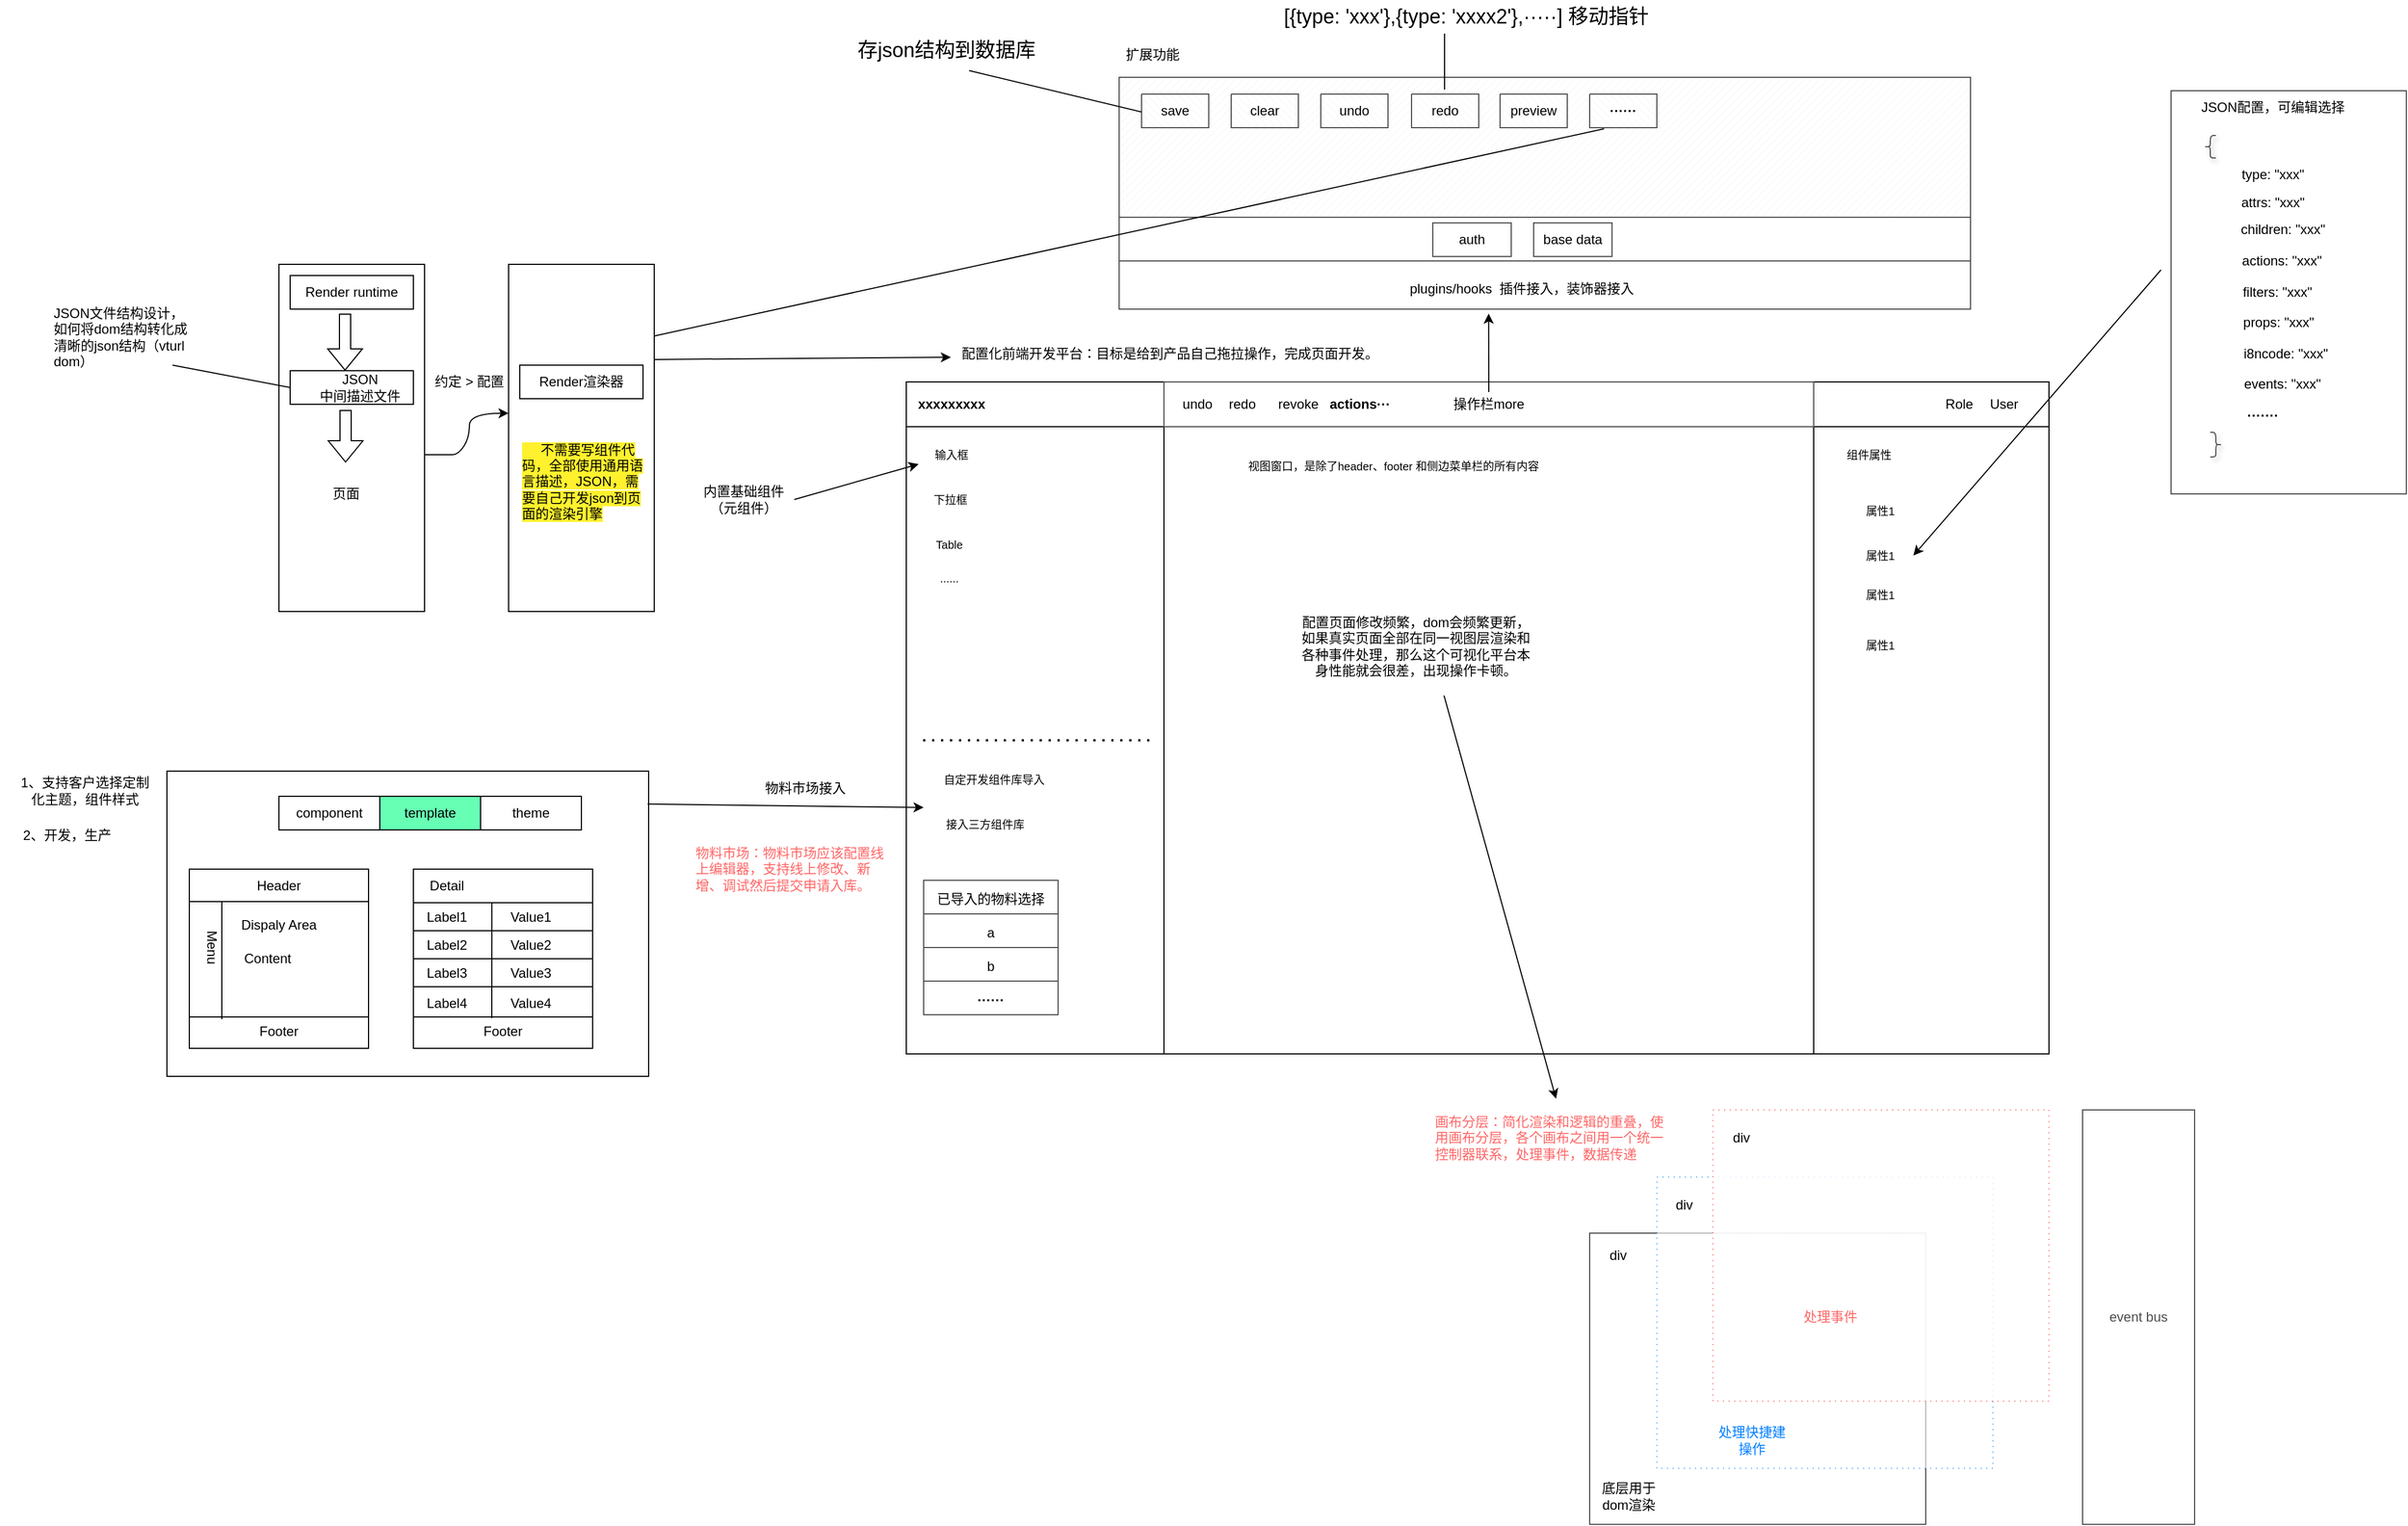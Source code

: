 <mxfile version="18.0.1" type="github">
  <diagram id="rx1oDeuhlW_kaDRLecYM" name="Page-1">
    <mxGraphModel dx="3032" dy="974" grid="1" gridSize="10" guides="1" tooltips="1" connect="1" arrows="1" fold="1" page="1" pageScale="1" pageWidth="827" pageHeight="1169" math="0" shadow="0">
      <root>
        <mxCell id="0" />
        <mxCell id="1" parent="0" />
        <mxCell id="uHuRW-FFPJboJH1VIYBR-19" value="" style="rounded=0;whiteSpace=wrap;html=1;fillColor=#FFFFFF;" parent="1" vertex="1">
          <mxGeometry x="-10" y="727.5" width="430" height="272.5" as="geometry" />
        </mxCell>
        <mxCell id="u4IvgcetQXjWhXc85SeZ-1" value="配置化前端开发平台：目标是给到产品自己拖拉操作，完成页面开发。" style="text;html=1;resizable=0;autosize=1;align=center;verticalAlign=middle;points=[];fillColor=none;strokeColor=none;rounded=0;" parent="1" vertex="1">
          <mxGeometry x="690" y="345" width="390" height="20" as="geometry" />
        </mxCell>
        <mxCell id="u4IvgcetQXjWhXc85SeZ-4" value="" style="rounded=0;whiteSpace=wrap;html=1;" parent="1" vertex="1">
          <mxGeometry x="650" y="380" width="1020" height="600" as="geometry" />
        </mxCell>
        <mxCell id="u4IvgcetQXjWhXc85SeZ-5" value="" style="rounded=0;whiteSpace=wrap;html=1;" parent="1" vertex="1">
          <mxGeometry x="650" y="420" width="230" height="560" as="geometry" />
        </mxCell>
        <mxCell id="u4IvgcetQXjWhXc85SeZ-6" value="" style="rounded=0;whiteSpace=wrap;html=1;" parent="1" vertex="1">
          <mxGeometry x="1460" y="420" width="210" height="560" as="geometry" />
        </mxCell>
        <mxCell id="u4IvgcetQXjWhXc85SeZ-8" value="&lt;b&gt;xxxxxxxxx&lt;/b&gt;" style="text;html=1;strokeColor=none;fillColor=none;align=center;verticalAlign=middle;whiteSpace=wrap;rounded=0;" parent="1" vertex="1">
          <mxGeometry x="652.25" y="390" width="76.5" height="20" as="geometry" />
        </mxCell>
        <mxCell id="u4IvgcetQXjWhXc85SeZ-9" value="&lt;font style=&quot;font-size: 10px&quot;&gt;输入框&lt;/font&gt;" style="text;html=1;strokeColor=none;fillColor=none;align=center;verticalAlign=middle;whiteSpace=wrap;rounded=0;" parent="1" vertex="1">
          <mxGeometry x="661" y="430" width="59" height="30" as="geometry" />
        </mxCell>
        <mxCell id="u4IvgcetQXjWhXc85SeZ-11" value="&lt;font style=&quot;font-size: 10px&quot;&gt;下拉框&lt;/font&gt;" style="text;html=1;strokeColor=none;fillColor=none;align=center;verticalAlign=middle;whiteSpace=wrap;rounded=0;" parent="1" vertex="1">
          <mxGeometry x="660" y="470" width="59" height="30" as="geometry" />
        </mxCell>
        <mxCell id="u4IvgcetQXjWhXc85SeZ-13" value="&lt;font style=&quot;font-size: 10px&quot;&gt;Table&lt;/font&gt;" style="text;html=1;strokeColor=none;fillColor=none;align=center;verticalAlign=middle;whiteSpace=wrap;rounded=0;" parent="1" vertex="1">
          <mxGeometry x="659" y="510" width="59" height="30" as="geometry" />
        </mxCell>
        <mxCell id="u4IvgcetQXjWhXc85SeZ-14" value="&lt;font style=&quot;font-size: 10px&quot;&gt;......&lt;/font&gt;" style="text;html=1;strokeColor=none;fillColor=none;align=center;verticalAlign=middle;whiteSpace=wrap;rounded=0;" parent="1" vertex="1">
          <mxGeometry x="659" y="540" width="59" height="30" as="geometry" />
        </mxCell>
        <mxCell id="u4IvgcetQXjWhXc85SeZ-15" value="&lt;span style=&quot;font-size: 10px&quot;&gt;组件属性&lt;/span&gt;" style="text;html=1;strokeColor=none;fillColor=none;align=center;verticalAlign=middle;whiteSpace=wrap;rounded=0;" parent="1" vertex="1">
          <mxGeometry x="1480" y="430" width="59" height="30" as="geometry" />
        </mxCell>
        <mxCell id="u4IvgcetQXjWhXc85SeZ-16" value="&lt;span style=&quot;font-size: 10px&quot;&gt;属性1&lt;/span&gt;" style="text;html=1;strokeColor=none;fillColor=none;align=center;verticalAlign=middle;whiteSpace=wrap;rounded=0;" parent="1" vertex="1">
          <mxGeometry x="1490" y="480" width="59" height="30" as="geometry" />
        </mxCell>
        <mxCell id="u4IvgcetQXjWhXc85SeZ-17" value="&lt;span style=&quot;font-size: 10px&quot;&gt;属性1&lt;/span&gt;" style="text;html=1;strokeColor=none;fillColor=none;align=center;verticalAlign=middle;whiteSpace=wrap;rounded=0;" parent="1" vertex="1">
          <mxGeometry x="1490" y="520" width="59" height="30" as="geometry" />
        </mxCell>
        <mxCell id="u4IvgcetQXjWhXc85SeZ-18" value="&lt;span style=&quot;font-size: 10px&quot;&gt;属性1&lt;/span&gt;" style="text;html=1;strokeColor=none;fillColor=none;align=center;verticalAlign=middle;whiteSpace=wrap;rounded=0;" parent="1" vertex="1">
          <mxGeometry x="1490" y="555" width="59" height="30" as="geometry" />
        </mxCell>
        <mxCell id="u4IvgcetQXjWhXc85SeZ-19" value="&lt;span style=&quot;font-size: 10px&quot;&gt;属性1&lt;/span&gt;" style="text;html=1;strokeColor=none;fillColor=none;align=center;verticalAlign=middle;whiteSpace=wrap;rounded=0;" parent="1" vertex="1">
          <mxGeometry x="1490" y="600" width="59" height="30" as="geometry" />
        </mxCell>
        <mxCell id="u4IvgcetQXjWhXc85SeZ-20" value="&lt;span style=&quot;font-size: 10px&quot;&gt;视图窗口，是除了header、footer 和侧边菜单栏的所有内容&lt;br&gt;&lt;/span&gt;" style="text;html=1;strokeColor=none;fillColor=none;align=center;verticalAlign=middle;whiteSpace=wrap;rounded=0;" parent="1" vertex="1">
          <mxGeometry x="920" y="440" width="330" height="30" as="geometry" />
        </mxCell>
        <mxCell id="uHuRW-FFPJboJH1VIYBR-1" value="内置基础组件（元组件）" style="text;html=1;strokeColor=none;fillColor=none;align=center;verticalAlign=middle;whiteSpace=wrap;rounded=0;" parent="1" vertex="1">
          <mxGeometry x="460" y="470" width="90" height="30" as="geometry" />
        </mxCell>
        <mxCell id="uHuRW-FFPJboJH1VIYBR-3" value="" style="endArrow=classic;html=1;rounded=0;exitX=1;exitY=0.5;exitDx=0;exitDy=0;" parent="1" source="uHuRW-FFPJboJH1VIYBR-1" target="u4IvgcetQXjWhXc85SeZ-9" edge="1">
          <mxGeometry width="50" height="50" relative="1" as="geometry">
            <mxPoint x="560" y="400" as="sourcePoint" />
            <mxPoint x="670" y="470" as="targetPoint" />
          </mxGeometry>
        </mxCell>
        <mxCell id="uHuRW-FFPJboJH1VIYBR-6" value="" style="endArrow=classic;html=1;rounded=0;entryX=0;entryY=0;entryDx=0;entryDy=0;exitX=0.998;exitY=0.108;exitDx=0;exitDy=0;exitPerimeter=0;" parent="1" source="uHuRW-FFPJboJH1VIYBR-19" target="uHuRW-FFPJboJH1VIYBR-10" edge="1">
          <mxGeometry width="50" height="50" relative="1" as="geometry">
            <mxPoint x="470" y="760" as="sourcePoint" />
            <mxPoint x="580" y="790" as="targetPoint" />
          </mxGeometry>
        </mxCell>
        <mxCell id="uHuRW-FFPJboJH1VIYBR-7" value="&lt;span style=&quot;font-size: 10px&quot;&gt;自定开发组件库导入&lt;/span&gt;" style="text;html=1;strokeColor=none;fillColor=none;align=center;verticalAlign=middle;whiteSpace=wrap;rounded=0;" parent="1" vertex="1">
          <mxGeometry x="665.5" y="720" width="124.5" height="30" as="geometry" />
        </mxCell>
        <mxCell id="uHuRW-FFPJboJH1VIYBR-8" value="" style="endArrow=none;dashed=1;html=1;dashPattern=1 3;strokeWidth=2;rounded=0;" parent="1" edge="1">
          <mxGeometry width="50" height="50" relative="1" as="geometry">
            <mxPoint x="665" y="700" as="sourcePoint" />
            <mxPoint x="870" y="700" as="targetPoint" />
          </mxGeometry>
        </mxCell>
        <mxCell id="uHuRW-FFPJboJH1VIYBR-10" value="&lt;span style=&quot;font-size: 10px&quot;&gt;接入三方组件库&lt;/span&gt;" style="text;html=1;strokeColor=none;fillColor=none;align=center;verticalAlign=middle;whiteSpace=wrap;rounded=0;" parent="1" vertex="1">
          <mxGeometry x="665.5" y="760" width="109" height="30" as="geometry" />
        </mxCell>
        <mxCell id="uHuRW-FFPJboJH1VIYBR-11" value="物料市场接入" style="text;html=1;strokeColor=none;fillColor=none;align=center;verticalAlign=middle;whiteSpace=wrap;rounded=0;rotation=0;" parent="1" vertex="1">
          <mxGeometry x="520" y="727.5" width="80" height="30" as="geometry" />
        </mxCell>
        <mxCell id="uHuRW-FFPJboJH1VIYBR-14" value="1、支持客户选择定制化主题，组件样式" style="text;html=1;strokeColor=none;fillColor=none;align=center;verticalAlign=middle;whiteSpace=wrap;rounded=0;" parent="1" vertex="1">
          <mxGeometry x="-143" y="730" width="120" height="30" as="geometry" />
        </mxCell>
        <mxCell id="uHuRW-FFPJboJH1VIYBR-15" value="component" style="rounded=0;whiteSpace=wrap;html=1;" parent="1" vertex="1">
          <mxGeometry x="90" y="750" width="90" height="30" as="geometry" />
        </mxCell>
        <mxCell id="uHuRW-FFPJboJH1VIYBR-16" value="template" style="rounded=0;whiteSpace=wrap;html=1;fillColor=#66FFB3;" parent="1" vertex="1">
          <mxGeometry x="180" y="750" width="90" height="30" as="geometry" />
        </mxCell>
        <mxCell id="uHuRW-FFPJboJH1VIYBR-17" value="theme" style="rounded=0;whiteSpace=wrap;html=1;" parent="1" vertex="1">
          <mxGeometry x="270" y="750" width="90" height="30" as="geometry" />
        </mxCell>
        <mxCell id="uHuRW-FFPJboJH1VIYBR-18" value="" style="whiteSpace=wrap;html=1;aspect=fixed;fillColor=#FFFFFF;" parent="1" vertex="1">
          <mxGeometry x="10" y="815" width="160" height="160" as="geometry" />
        </mxCell>
        <mxCell id="uHuRW-FFPJboJH1VIYBR-20" value="Header" style="text;html=1;strokeColor=none;fillColor=none;align=center;verticalAlign=middle;whiteSpace=wrap;rounded=0;" parent="1" vertex="1">
          <mxGeometry x="60" y="815" width="60" height="30" as="geometry" />
        </mxCell>
        <mxCell id="uHuRW-FFPJboJH1VIYBR-21" value="Footer" style="text;html=1;strokeColor=none;fillColor=none;align=center;verticalAlign=middle;whiteSpace=wrap;rounded=0;" parent="1" vertex="1">
          <mxGeometry x="60" y="945" width="60" height="30" as="geometry" />
        </mxCell>
        <mxCell id="uHuRW-FFPJboJH1VIYBR-23" value="" style="endArrow=none;html=1;rounded=0;" parent="1" edge="1">
          <mxGeometry width="50" height="50" relative="1" as="geometry">
            <mxPoint x="10" y="844" as="sourcePoint" />
            <mxPoint x="170" y="844" as="targetPoint" />
            <Array as="points">
              <mxPoint x="170" y="844" />
            </Array>
          </mxGeometry>
        </mxCell>
        <mxCell id="uHuRW-FFPJboJH1VIYBR-24" value="" style="endArrow=none;html=1;rounded=0;" parent="1" edge="1">
          <mxGeometry width="50" height="50" relative="1" as="geometry">
            <mxPoint x="10" y="947" as="sourcePoint" />
            <mxPoint x="170" y="947" as="targetPoint" />
            <Array as="points">
              <mxPoint x="170" y="947" />
            </Array>
          </mxGeometry>
        </mxCell>
        <mxCell id="uHuRW-FFPJboJH1VIYBR-26" value="" style="endArrow=none;html=1;rounded=0;" parent="1" edge="1">
          <mxGeometry width="50" height="50" relative="1" as="geometry">
            <mxPoint x="39" y="949" as="sourcePoint" />
            <mxPoint x="39" y="949" as="targetPoint" />
            <Array as="points">
              <mxPoint x="39" y="844" />
            </Array>
          </mxGeometry>
        </mxCell>
        <mxCell id="uHuRW-FFPJboJH1VIYBR-27" value="Menu" style="text;html=1;strokeColor=none;fillColor=none;align=center;verticalAlign=middle;whiteSpace=wrap;rounded=0;rotation=90;" parent="1" vertex="1">
          <mxGeometry y="870" width="60" height="30" as="geometry" />
        </mxCell>
        <mxCell id="uHuRW-FFPJboJH1VIYBR-28" value="Dispaly Area" style="text;html=1;strokeColor=none;fillColor=none;align=center;verticalAlign=middle;whiteSpace=wrap;rounded=0;" parent="1" vertex="1">
          <mxGeometry x="50" y="850" width="80" height="30" as="geometry" />
        </mxCell>
        <mxCell id="uHuRW-FFPJboJH1VIYBR-29" value="Content&lt;br&gt;" style="text;html=1;strokeColor=none;fillColor=none;align=center;verticalAlign=middle;whiteSpace=wrap;rounded=0;" parent="1" vertex="1">
          <mxGeometry x="50" y="880" width="60" height="30" as="geometry" />
        </mxCell>
        <mxCell id="uHuRW-FFPJboJH1VIYBR-39" value="" style="whiteSpace=wrap;html=1;aspect=fixed;fillColor=#FFFFFF;" parent="1" vertex="1">
          <mxGeometry x="210" y="815" width="160" height="160" as="geometry" />
        </mxCell>
        <mxCell id="uHuRW-FFPJboJH1VIYBR-40" value="Detail" style="text;html=1;strokeColor=none;fillColor=none;align=center;verticalAlign=middle;whiteSpace=wrap;rounded=0;" parent="1" vertex="1">
          <mxGeometry x="210" y="815" width="60" height="30" as="geometry" />
        </mxCell>
        <mxCell id="uHuRW-FFPJboJH1VIYBR-41" value="Footer" style="text;html=1;strokeColor=none;fillColor=none;align=center;verticalAlign=middle;whiteSpace=wrap;rounded=0;" parent="1" vertex="1">
          <mxGeometry x="260" y="945" width="60" height="30" as="geometry" />
        </mxCell>
        <mxCell id="uHuRW-FFPJboJH1VIYBR-43" value="" style="endArrow=none;html=1;rounded=0;" parent="1" edge="1">
          <mxGeometry width="50" height="50" relative="1" as="geometry">
            <mxPoint x="210" y="947" as="sourcePoint" />
            <mxPoint x="370" y="947" as="targetPoint" />
            <Array as="points">
              <mxPoint x="370" y="947" />
            </Array>
          </mxGeometry>
        </mxCell>
        <mxCell id="uHuRW-FFPJboJH1VIYBR-48" value="" style="rounded=0;whiteSpace=wrap;html=1;fillColor=#FFFFFF;" parent="1" vertex="1">
          <mxGeometry x="210" y="845" width="160" height="25" as="geometry" />
        </mxCell>
        <mxCell id="uHuRW-FFPJboJH1VIYBR-49" value="" style="rounded=0;whiteSpace=wrap;html=1;fillColor=#FFFFFF;" parent="1" vertex="1">
          <mxGeometry x="210" y="870" width="160" height="25" as="geometry" />
        </mxCell>
        <mxCell id="uHuRW-FFPJboJH1VIYBR-50" value="" style="rounded=0;whiteSpace=wrap;html=1;fillColor=#FFFFFF;" parent="1" vertex="1">
          <mxGeometry x="210" y="895" width="160" height="25" as="geometry" />
        </mxCell>
        <mxCell id="uHuRW-FFPJboJH1VIYBR-51" value="" style="endArrow=none;html=1;rounded=0;entryX=0.438;entryY=0.08;entryDx=0;entryDy=0;entryPerimeter=0;" parent="1" edge="1">
          <mxGeometry width="50" height="50" relative="1" as="geometry">
            <mxPoint x="280" y="948" as="sourcePoint" />
            <mxPoint x="280.08" y="845" as="targetPoint" />
          </mxGeometry>
        </mxCell>
        <mxCell id="uHuRW-FFPJboJH1VIYBR-52" value="Label1" style="text;html=1;strokeColor=none;fillColor=none;align=center;verticalAlign=middle;whiteSpace=wrap;rounded=0;" parent="1" vertex="1">
          <mxGeometry x="210" y="842.5" width="60" height="30" as="geometry" />
        </mxCell>
        <mxCell id="uHuRW-FFPJboJH1VIYBR-54" value="Label3" style="text;html=1;strokeColor=none;fillColor=none;align=center;verticalAlign=middle;whiteSpace=wrap;rounded=0;" parent="1" vertex="1">
          <mxGeometry x="210" y="892.5" width="60" height="30" as="geometry" />
        </mxCell>
        <mxCell id="uHuRW-FFPJboJH1VIYBR-55" value="Label4" style="text;html=1;strokeColor=none;fillColor=none;align=center;verticalAlign=middle;whiteSpace=wrap;rounded=0;" parent="1" vertex="1">
          <mxGeometry x="210" y="920" width="60" height="30" as="geometry" />
        </mxCell>
        <mxCell id="uHuRW-FFPJboJH1VIYBR-56" value="Label2" style="text;html=1;strokeColor=none;fillColor=none;align=center;verticalAlign=middle;whiteSpace=wrap;rounded=0;" parent="1" vertex="1">
          <mxGeometry x="210" y="867.5" width="60" height="30" as="geometry" />
        </mxCell>
        <mxCell id="uHuRW-FFPJboJH1VIYBR-57" value="Value1" style="text;html=1;strokeColor=none;fillColor=none;align=center;verticalAlign=middle;whiteSpace=wrap;rounded=0;" parent="1" vertex="1">
          <mxGeometry x="285" y="842.5" width="60" height="30" as="geometry" />
        </mxCell>
        <mxCell id="uHuRW-FFPJboJH1VIYBR-58" value="Value3" style="text;html=1;strokeColor=none;fillColor=none;align=center;verticalAlign=middle;whiteSpace=wrap;rounded=0;" parent="1" vertex="1">
          <mxGeometry x="285" y="892.5" width="60" height="30" as="geometry" />
        </mxCell>
        <mxCell id="uHuRW-FFPJboJH1VIYBR-59" value="Value4" style="text;html=1;strokeColor=none;fillColor=none;align=center;verticalAlign=middle;whiteSpace=wrap;rounded=0;" parent="1" vertex="1">
          <mxGeometry x="285" y="920" width="60" height="30" as="geometry" />
        </mxCell>
        <mxCell id="uHuRW-FFPJboJH1VIYBR-62" value="Value2" style="text;html=1;strokeColor=none;fillColor=none;align=center;verticalAlign=middle;whiteSpace=wrap;rounded=0;" parent="1" vertex="1">
          <mxGeometry x="285" y="867.5" width="60" height="30" as="geometry" />
        </mxCell>
        <mxCell id="uHuRW-FFPJboJH1VIYBR-63" value="2、开发，生产" style="text;html=1;strokeColor=none;fillColor=none;align=center;verticalAlign=middle;whiteSpace=wrap;rounded=0;" parent="1" vertex="1">
          <mxGeometry x="-159" y="770" width="120" height="30" as="geometry" />
        </mxCell>
        <mxCell id="uHuRW-FFPJboJH1VIYBR-64" value="" style="rounded=0;whiteSpace=wrap;html=1;fillColor=#FFFFFF;" parent="1" vertex="1">
          <mxGeometry x="90" y="275" width="130" height="310" as="geometry" />
        </mxCell>
        <mxCell id="uHuRW-FFPJboJH1VIYBR-67" value="" style="rounded=0;whiteSpace=wrap;html=1;fillColor=#FFFFFF;" parent="1" vertex="1">
          <mxGeometry x="100" y="285" width="110" height="30" as="geometry" />
        </mxCell>
        <mxCell id="uHuRW-FFPJboJH1VIYBR-68" value="Render runtime" style="text;html=1;strokeColor=none;fillColor=none;align=center;verticalAlign=middle;whiteSpace=wrap;rounded=0;" parent="1" vertex="1">
          <mxGeometry x="105" y="285" width="100" height="30" as="geometry" />
        </mxCell>
        <mxCell id="uHuRW-FFPJboJH1VIYBR-69" value="" style="rounded=0;whiteSpace=wrap;html=1;fillColor=#FFFFFF;" parent="1" vertex="1">
          <mxGeometry x="100" y="370" width="110" height="30" as="geometry" />
        </mxCell>
        <mxCell id="uHuRW-FFPJboJH1VIYBR-71" value="JSON&lt;br&gt;中间描述文件" style="text;html=1;strokeColor=none;fillColor=none;align=center;verticalAlign=middle;whiteSpace=wrap;rounded=0;" parent="1" vertex="1">
          <mxGeometry x="105" y="370" width="115" height="30" as="geometry" />
        </mxCell>
        <mxCell id="uHuRW-FFPJboJH1VIYBR-72" value="页面" style="text;html=1;strokeColor=none;fillColor=none;align=center;verticalAlign=middle;whiteSpace=wrap;rounded=0;" parent="1" vertex="1">
          <mxGeometry x="100" y="465" width="100" height="30" as="geometry" />
        </mxCell>
        <mxCell id="uHuRW-FFPJboJH1VIYBR-73" value="" style="shape=flexArrow;endArrow=classic;html=1;rounded=0;exitX=0.44;exitY=1.133;exitDx=0;exitDy=0;exitPerimeter=0;" parent="1" source="uHuRW-FFPJboJH1VIYBR-68" edge="1">
          <mxGeometry width="50" height="50" relative="1" as="geometry">
            <mxPoint x="490" y="565" as="sourcePoint" />
            <mxPoint x="149" y="370" as="targetPoint" />
          </mxGeometry>
        </mxCell>
        <mxCell id="uHuRW-FFPJboJH1VIYBR-74" value="" style="shape=flexArrow;endArrow=classic;html=1;rounded=0;exitX=0.44;exitY=1.133;exitDx=0;exitDy=0;exitPerimeter=0;entryX=0.44;entryY=-0.133;entryDx=0;entryDy=0;entryPerimeter=0;" parent="1" edge="1">
          <mxGeometry width="50" height="50" relative="1" as="geometry">
            <mxPoint x="149.5" y="405" as="sourcePoint" />
            <mxPoint x="149.5" y="452.02" as="targetPoint" />
          </mxGeometry>
        </mxCell>
        <mxCell id="uHuRW-FFPJboJH1VIYBR-75" value="" style="rounded=0;whiteSpace=wrap;html=1;fillColor=#FFFFFF;" parent="1" vertex="1">
          <mxGeometry x="295" y="275" width="130" height="310" as="geometry" />
        </mxCell>
        <mxCell id="uHuRW-FFPJboJH1VIYBR-76" value="" style="rounded=0;whiteSpace=wrap;html=1;fillColor=#FFFFFF;" parent="1" vertex="1">
          <mxGeometry x="305" y="365" width="110" height="30" as="geometry" />
        </mxCell>
        <mxCell id="uHuRW-FFPJboJH1VIYBR-77" value="Render渲染器" style="text;html=1;strokeColor=none;fillColor=none;align=center;verticalAlign=middle;whiteSpace=wrap;rounded=0;" parent="1" vertex="1">
          <mxGeometry x="310" y="365" width="100" height="30" as="geometry" />
        </mxCell>
        <mxCell id="uHuRW-FFPJboJH1VIYBR-85" value="" style="curved=1;endArrow=classic;html=1;rounded=0;entryX=0;entryY=0.429;entryDx=0;entryDy=0;entryPerimeter=0;" parent="1" target="uHuRW-FFPJboJH1VIYBR-75" edge="1">
          <mxGeometry width="50" height="50" relative="1" as="geometry">
            <mxPoint x="220" y="445" as="sourcePoint" />
            <mxPoint x="270" y="395" as="targetPoint" />
            <Array as="points">
              <mxPoint x="240" y="445" />
              <mxPoint x="250" y="445" />
              <mxPoint x="260" y="430" />
              <mxPoint x="260" y="408" />
            </Array>
          </mxGeometry>
        </mxCell>
        <mxCell id="uHuRW-FFPJboJH1VIYBR-89" value="&lt;span style=&quot;background-color: rgb(255 , 241 , 46)&quot;&gt;&amp;nbsp; &amp;nbsp; &amp;nbsp;不需要写组件代码，全部使用通用语言描述，JSON，需要自己开发json到页面的渲染引擎&lt;/span&gt;" style="text;html=1;strokeColor=none;fillColor=none;align=left;verticalAlign=middle;whiteSpace=wrap;rounded=0;" parent="1" vertex="1">
          <mxGeometry x="305" y="404" width="115" height="130" as="geometry" />
        </mxCell>
        <mxCell id="uHuRW-FFPJboJH1VIYBR-93" value="JSON文件结构设计，如何将dom结构转化成清晰的json结构（vturl dom）" style="text;html=1;strokeColor=none;fillColor=none;align=left;verticalAlign=middle;whiteSpace=wrap;rounded=0;labelBackgroundColor=#FFFFFF;" parent="1" vertex="1">
          <mxGeometry x="-113" y="300" width="123" height="80" as="geometry" />
        </mxCell>
        <mxCell id="uHuRW-FFPJboJH1VIYBR-94" value="" style="endArrow=none;html=1;rounded=0;entryX=0;entryY=0.5;entryDx=0;entryDy=0;" parent="1" edge="1">
          <mxGeometry width="50" height="50" relative="1" as="geometry">
            <mxPoint x="-5" y="365" as="sourcePoint" />
            <mxPoint x="100" y="385" as="targetPoint" />
          </mxGeometry>
        </mxCell>
        <mxCell id="uHuRW-FFPJboJH1VIYBR-95" value="约定 &amp;gt; 配置" style="text;html=1;strokeColor=none;fillColor=none;align=center;verticalAlign=middle;whiteSpace=wrap;rounded=0;labelBackgroundColor=#FFFFFF;" parent="1" vertex="1">
          <mxGeometry x="215" y="365" width="90" height="30" as="geometry" />
        </mxCell>
        <mxCell id="uHuRW-FFPJboJH1VIYBR-99" value="" style="rounded=0;whiteSpace=wrap;html=1;labelBackgroundColor=#FFFFFF;strokeColor=#4D4D4D;fillColor=#FFFFFF;" parent="1" vertex="1">
          <mxGeometry x="1779" y="120" width="210" height="360" as="geometry" />
        </mxCell>
        <mxCell id="uHuRW-FFPJboJH1VIYBR-100" value="JSON配置，可编辑选择" style="text;html=1;strokeColor=none;fillColor=none;align=center;verticalAlign=middle;whiteSpace=wrap;rounded=0;shadow=1;labelBackgroundColor=#FFFFFF;" parent="1" vertex="1">
          <mxGeometry x="1770" y="120" width="200" height="30" as="geometry" />
        </mxCell>
        <mxCell id="uHuRW-FFPJboJH1VIYBR-102" value="" style="shape=curlyBracket;whiteSpace=wrap;html=1;rounded=1;shadow=1;labelBackgroundColor=#FFFFFF;strokeColor=#4D4D4D;fillColor=#FFFFFF;" parent="1" vertex="1">
          <mxGeometry x="1809" y="160" width="10" height="20" as="geometry" />
        </mxCell>
        <mxCell id="uHuRW-FFPJboJH1VIYBR-107" value="type: &quot;xxx&quot;" style="text;html=1;strokeColor=none;fillColor=none;align=center;verticalAlign=middle;whiteSpace=wrap;rounded=0;shadow=1;labelBackgroundColor=#FFFFFF;" parent="1" vertex="1">
          <mxGeometry x="1840" y="180" width="60" height="30" as="geometry" />
        </mxCell>
        <mxCell id="uHuRW-FFPJboJH1VIYBR-110" value="attrs: &quot;xxx&quot;" style="text;html=1;strokeColor=none;fillColor=none;align=center;verticalAlign=middle;whiteSpace=wrap;rounded=0;shadow=1;labelBackgroundColor=#FFFFFF;" parent="1" vertex="1">
          <mxGeometry x="1840" y="205" width="60" height="30" as="geometry" />
        </mxCell>
        <mxCell id="uHuRW-FFPJboJH1VIYBR-111" value="children: &quot;xxx&quot;" style="text;html=1;strokeColor=none;fillColor=none;align=center;verticalAlign=middle;whiteSpace=wrap;rounded=0;shadow=1;labelBackgroundColor=#FFFFFF;" parent="1" vertex="1">
          <mxGeometry x="1839" y="229" width="80" height="30" as="geometry" />
        </mxCell>
        <mxCell id="uHuRW-FFPJboJH1VIYBR-112" value="actions: &quot;xxx&quot;" style="text;html=1;strokeColor=none;fillColor=none;align=center;verticalAlign=middle;whiteSpace=wrap;rounded=0;shadow=1;labelBackgroundColor=#FFFFFF;" parent="1" vertex="1">
          <mxGeometry x="1838" y="257" width="80" height="30" as="geometry" />
        </mxCell>
        <mxCell id="uHuRW-FFPJboJH1VIYBR-113" value="filters: &quot;xxx&quot;" style="text;html=1;strokeColor=none;fillColor=none;align=center;verticalAlign=middle;whiteSpace=wrap;rounded=0;shadow=1;labelBackgroundColor=#FFFFFF;" parent="1" vertex="1">
          <mxGeometry x="1839" y="285" width="70" height="30" as="geometry" />
        </mxCell>
        <mxCell id="uHuRW-FFPJboJH1VIYBR-114" value="props: &quot;xxx&quot;" style="text;html=1;strokeColor=none;fillColor=none;align=center;verticalAlign=middle;whiteSpace=wrap;rounded=0;shadow=1;labelBackgroundColor=#FFFFFF;" parent="1" vertex="1">
          <mxGeometry x="1840" y="312" width="70" height="30" as="geometry" />
        </mxCell>
        <mxCell id="uHuRW-FFPJboJH1VIYBR-115" value="i8ncode: &quot;xxx&quot;" style="text;html=1;strokeColor=none;fillColor=none;align=center;verticalAlign=middle;whiteSpace=wrap;rounded=0;shadow=1;labelBackgroundColor=#FFFFFF;" parent="1" vertex="1">
          <mxGeometry x="1834" y="340" width="95" height="30" as="geometry" />
        </mxCell>
        <mxCell id="uHuRW-FFPJboJH1VIYBR-116" value="events: &quot;xxx&quot;" style="text;html=1;strokeColor=none;fillColor=none;align=center;verticalAlign=middle;whiteSpace=wrap;rounded=0;shadow=1;labelBackgroundColor=#FFFFFF;" parent="1" vertex="1">
          <mxGeometry x="1841" y="367" width="75" height="30" as="geometry" />
        </mxCell>
        <mxCell id="uHuRW-FFPJboJH1VIYBR-117" value="" style="shape=curlyBracket;whiteSpace=wrap;html=1;rounded=1;flipH=1;shadow=1;labelBackgroundColor=#FFFFFF;strokeColor=#4D4D4D;fillColor=#FFFFFF;size=0.5;" parent="1" vertex="1">
          <mxGeometry x="1814" y="425" width="10" height="22" as="geometry" />
        </mxCell>
        <mxCell id="uHuRW-FFPJboJH1VIYBR-120" value="" style="endArrow=classic;html=1;rounded=0;entryX=-0.003;entryY=0.65;entryDx=0;entryDy=0;entryPerimeter=0;exitX=0.992;exitY=0.274;exitDx=0;exitDy=0;exitPerimeter=0;" parent="1" edge="1">
          <mxGeometry width="50" height="50" relative="1" as="geometry">
            <mxPoint x="424.96" y="359.94" as="sourcePoint" />
            <mxPoint x="689.83" y="358" as="targetPoint" />
          </mxGeometry>
        </mxCell>
        <mxCell id="uHuRW-FFPJboJH1VIYBR-121" value="&lt;b&gt;·······&lt;/b&gt;" style="text;html=1;strokeColor=none;fillColor=none;align=center;verticalAlign=middle;whiteSpace=wrap;rounded=0;shadow=1;labelBackgroundColor=#FFFFFF;" parent="1" vertex="1">
          <mxGeometry x="1838" y="395" width="46" height="30" as="geometry" />
        </mxCell>
        <mxCell id="uHuRW-FFPJboJH1VIYBR-122" value="" style="endArrow=classic;html=1;rounded=0;entryX=1;entryY=0.5;entryDx=0;entryDy=0;" parent="1" target="u4IvgcetQXjWhXc85SeZ-17" edge="1">
          <mxGeometry width="50" height="50" relative="1" as="geometry">
            <mxPoint x="1770" y="280" as="sourcePoint" />
            <mxPoint x="1820" y="390" as="targetPoint" />
          </mxGeometry>
        </mxCell>
        <mxCell id="uHuRW-FFPJboJH1VIYBR-123" value="" style="endArrow=none;html=1;rounded=0;exitX=1;exitY=0;exitDx=0;exitDy=0;entryX=0;entryY=0;entryDx=0;entryDy=0;" parent="1" source="u4IvgcetQXjWhXc85SeZ-5" target="u4IvgcetQXjWhXc85SeZ-6" edge="1">
          <mxGeometry width="50" height="50" relative="1" as="geometry">
            <mxPoint x="1090" y="640" as="sourcePoint" />
            <mxPoint x="1140" y="590" as="targetPoint" />
          </mxGeometry>
        </mxCell>
        <mxCell id="uHuRW-FFPJboJH1VIYBR-125" value="User" style="text;html=1;strokeColor=none;fillColor=none;align=center;verticalAlign=middle;whiteSpace=wrap;rounded=0;shadow=1;labelBackgroundColor=#FFFFFF;" parent="1" vertex="1">
          <mxGeometry x="1600" y="385" width="60" height="30" as="geometry" />
        </mxCell>
        <mxCell id="uHuRW-FFPJboJH1VIYBR-128" value="操作栏more" style="rounded=0;whiteSpace=wrap;html=1;shadow=0;labelBackgroundColor=#FFFFFF;strokeColor=#4D4D4D;fillColor=#FFFFFF;" parent="1" vertex="1">
          <mxGeometry x="880" y="380" width="580" height="40" as="geometry" />
        </mxCell>
        <mxCell id="uHuRW-FFPJboJH1VIYBR-129" value="Role" style="text;html=1;strokeColor=none;fillColor=none;align=center;verticalAlign=middle;whiteSpace=wrap;rounded=0;shadow=1;labelBackgroundColor=#FFFFFF;" parent="1" vertex="1">
          <mxGeometry x="1560" y="385" width="60" height="30" as="geometry" />
        </mxCell>
        <mxCell id="uHuRW-FFPJboJH1VIYBR-130" value="undo" style="text;html=1;strokeColor=none;fillColor=none;align=center;verticalAlign=middle;whiteSpace=wrap;rounded=0;shadow=1;labelBackgroundColor=#FFFFFF;" parent="1" vertex="1">
          <mxGeometry x="880" y="385" width="60" height="30" as="geometry" />
        </mxCell>
        <mxCell id="uHuRW-FFPJboJH1VIYBR-131" value="redo" style="text;html=1;strokeColor=none;fillColor=none;align=center;verticalAlign=middle;whiteSpace=wrap;rounded=0;shadow=1;labelBackgroundColor=#FFFFFF;" parent="1" vertex="1">
          <mxGeometry x="920" y="385" width="60" height="30" as="geometry" />
        </mxCell>
        <mxCell id="uHuRW-FFPJboJH1VIYBR-133" value="revoke" style="text;html=1;strokeColor=none;fillColor=none;align=center;verticalAlign=middle;whiteSpace=wrap;rounded=0;shadow=1;labelBackgroundColor=#FFFFFF;" parent="1" vertex="1">
          <mxGeometry x="970" y="385" width="60" height="30" as="geometry" />
        </mxCell>
        <mxCell id="uHuRW-FFPJboJH1VIYBR-134" value="&lt;b&gt;actions···&lt;/b&gt;" style="text;html=1;strokeColor=none;fillColor=none;align=center;verticalAlign=middle;whiteSpace=wrap;rounded=0;" parent="1" vertex="1">
          <mxGeometry x="1040" y="390" width="30" height="20" as="geometry" />
        </mxCell>
        <mxCell id="uHuRW-FFPJboJH1VIYBR-137" value="" style="rounded=0;whiteSpace=wrap;html=1;shadow=0;labelBackgroundColor=#FFFFFF;strokeColor=#4D4D4D;fillColor=#FFFFFF;" parent="1" vertex="1">
          <mxGeometry x="840" y="108" width="760" height="207" as="geometry" />
        </mxCell>
        <mxCell id="uHuRW-FFPJboJH1VIYBR-138" value="扩展功能" style="text;html=1;strokeColor=none;fillColor=none;align=center;verticalAlign=middle;whiteSpace=wrap;rounded=0;shadow=0;labelBackgroundColor=#FFFFFF;" parent="1" vertex="1">
          <mxGeometry x="840" y="73" width="60" height="30" as="geometry" />
        </mxCell>
        <mxCell id="uHuRW-FFPJboJH1VIYBR-140" value="" style="rounded=0;whiteSpace=wrap;html=1;shadow=0;labelBackgroundColor=#FFFFFF;strokeColor=#4D4D4D;fillColor=#FFFFFF;" parent="1" vertex="1">
          <mxGeometry x="840" y="263" width="760" height="52" as="geometry" />
        </mxCell>
        <mxCell id="uHuRW-FFPJboJH1VIYBR-141" value="plugins/hooks&amp;nbsp; 插件接入，装饰器接入" style="text;html=1;strokeColor=none;fillColor=none;align=center;verticalAlign=middle;whiteSpace=wrap;rounded=0;shadow=0;labelBackgroundColor=#FFFFFF;" parent="1" vertex="1">
          <mxGeometry x="1070" y="282" width="259" height="30" as="geometry" />
        </mxCell>
        <mxCell id="uHuRW-FFPJboJH1VIYBR-142" value="" style="rounded=0;whiteSpace=wrap;html=1;shadow=0;labelBackgroundColor=#FFFFFF;strokeColor=#4D4D4D;fillColor=#FFFFFF;" parent="1" vertex="1">
          <mxGeometry x="840" y="232" width="760" height="40" as="geometry" />
        </mxCell>
        <mxCell id="uHuRW-FFPJboJH1VIYBR-151" value="" style="rounded=0;whiteSpace=wrap;html=1;shadow=0;labelBackgroundColor=#FFFFFF;strokeColor=#4D4D4D;fillColor=#FFFFFF;" parent="1" vertex="1">
          <mxGeometry x="1120" y="238" width="70" height="30" as="geometry" />
        </mxCell>
        <mxCell id="uHuRW-FFPJboJH1VIYBR-152" value="auth" style="text;html=1;strokeColor=none;fillColor=none;align=center;verticalAlign=middle;whiteSpace=wrap;rounded=0;shadow=0;labelBackgroundColor=#FFFFFF;" parent="1" vertex="1">
          <mxGeometry x="1125" y="238" width="60" height="30" as="geometry" />
        </mxCell>
        <mxCell id="uHuRW-FFPJboJH1VIYBR-153" value="" style="rounded=0;whiteSpace=wrap;html=1;shadow=0;labelBackgroundColor=#FFFFFF;strokeColor=#4D4D4D;fillColor=#FFFFFF;" parent="1" vertex="1">
          <mxGeometry x="1210" y="238" width="70" height="30" as="geometry" />
        </mxCell>
        <mxCell id="uHuRW-FFPJboJH1VIYBR-154" value="base data" style="text;html=1;strokeColor=none;fillColor=none;align=center;verticalAlign=middle;whiteSpace=wrap;rounded=0;shadow=0;labelBackgroundColor=#FFFFFF;" parent="1" vertex="1">
          <mxGeometry x="1215" y="238" width="60" height="30" as="geometry" />
        </mxCell>
        <mxCell id="uHuRW-FFPJboJH1VIYBR-157" value="" style="verticalLabelPosition=bottom;verticalAlign=top;html=1;shape=mxgraph.basic.patternFillRect;fillStyle=diag;step=5;fillStrokeWidth=0.2;fillStrokeColor=#dddddd;shadow=0;labelBackgroundColor=#FFFFFF;strokeColor=#4D4D4D;fillColor=#FFFFFF;" parent="1" vertex="1">
          <mxGeometry x="840" y="108" width="760" height="125" as="geometry" />
        </mxCell>
        <mxCell id="uHuRW-FFPJboJH1VIYBR-159" value="" style="verticalLabelPosition=bottom;verticalAlign=top;html=1;shape=mxgraph.basic.patternFillRect;fillStyle=diagRev;step=5;fillStrokeWidth=0.2;fillStrokeColor=#dddddd;shadow=0;labelBackgroundColor=#FFFFFF;strokeColor=#4D4D4D;fillColor=#FFFFFF;" parent="1" vertex="1">
          <mxGeometry x="860" y="123" width="60" height="30" as="geometry" />
        </mxCell>
        <mxCell id="uHuRW-FFPJboJH1VIYBR-160" value="save" style="text;html=1;strokeColor=none;fillColor=none;align=center;verticalAlign=middle;whiteSpace=wrap;rounded=0;shadow=0;labelBackgroundColor=#FFFFFF;" parent="1" vertex="1">
          <mxGeometry x="860" y="123" width="60" height="30" as="geometry" />
        </mxCell>
        <mxCell id="uHuRW-FFPJboJH1VIYBR-167" value="" style="verticalLabelPosition=bottom;verticalAlign=top;html=1;shape=mxgraph.basic.patternFillRect;fillStyle=diagRev;step=5;fillStrokeWidth=0.2;fillStrokeColor=#dddddd;shadow=0;labelBackgroundColor=#FFFFFF;strokeColor=#4D4D4D;fillColor=#FFFFFF;" parent="1" vertex="1">
          <mxGeometry x="940" y="123" width="60" height="30" as="geometry" />
        </mxCell>
        <mxCell id="uHuRW-FFPJboJH1VIYBR-168" value="clear" style="text;html=1;strokeColor=none;fillColor=none;align=center;verticalAlign=middle;whiteSpace=wrap;rounded=0;shadow=0;labelBackgroundColor=#FFFFFF;" parent="1" vertex="1">
          <mxGeometry x="940" y="123" width="60" height="30" as="geometry" />
        </mxCell>
        <mxCell id="uHuRW-FFPJboJH1VIYBR-170" value="" style="verticalLabelPosition=bottom;verticalAlign=top;html=1;shape=mxgraph.basic.patternFillRect;fillStyle=diagRev;step=5;fillStrokeWidth=0.2;fillStrokeColor=#dddddd;shadow=0;labelBackgroundColor=#FFFFFF;strokeColor=#4D4D4D;fillColor=#FFFFFF;" parent="1" vertex="1">
          <mxGeometry x="1020" y="123" width="60" height="30" as="geometry" />
        </mxCell>
        <mxCell id="uHuRW-FFPJboJH1VIYBR-171" value="undo" style="text;html=1;strokeColor=none;fillColor=none;align=center;verticalAlign=middle;whiteSpace=wrap;rounded=0;shadow=0;labelBackgroundColor=#FFFFFF;" parent="1" vertex="1">
          <mxGeometry x="1020" y="123" width="60" height="30" as="geometry" />
        </mxCell>
        <mxCell id="uHuRW-FFPJboJH1VIYBR-172" value="" style="verticalLabelPosition=bottom;verticalAlign=top;html=1;shape=mxgraph.basic.patternFillRect;fillStyle=diagRev;step=5;fillStrokeWidth=0.2;fillStrokeColor=#dddddd;shadow=0;labelBackgroundColor=#FFFFFF;strokeColor=#4D4D4D;fillColor=#FFFFFF;" parent="1" vertex="1">
          <mxGeometry x="1101" y="123" width="60" height="30" as="geometry" />
        </mxCell>
        <mxCell id="uHuRW-FFPJboJH1VIYBR-173" value="redo" style="text;html=1;strokeColor=none;fillColor=none;align=center;verticalAlign=middle;whiteSpace=wrap;rounded=0;shadow=0;labelBackgroundColor=#FFFFFF;" parent="1" vertex="1">
          <mxGeometry x="1101" y="123" width="60" height="30" as="geometry" />
        </mxCell>
        <mxCell id="uHuRW-FFPJboJH1VIYBR-176" value="" style="verticalLabelPosition=bottom;verticalAlign=top;html=1;shape=mxgraph.basic.patternFillRect;fillStyle=diagRev;step=5;fillStrokeWidth=0.2;fillStrokeColor=#dddddd;shadow=0;labelBackgroundColor=#FFFFFF;strokeColor=#4D4D4D;fillColor=#FFFFFF;" parent="1" vertex="1">
          <mxGeometry x="1180" y="123" width="60" height="30" as="geometry" />
        </mxCell>
        <mxCell id="uHuRW-FFPJboJH1VIYBR-177" value="preview" style="text;html=1;strokeColor=none;fillColor=none;align=center;verticalAlign=middle;whiteSpace=wrap;rounded=0;shadow=0;labelBackgroundColor=#FFFFFF;" parent="1" vertex="1">
          <mxGeometry x="1180" y="123" width="60" height="30" as="geometry" />
        </mxCell>
        <mxCell id="uHuRW-FFPJboJH1VIYBR-178" value="" style="verticalLabelPosition=bottom;verticalAlign=top;html=1;shape=mxgraph.basic.patternFillRect;fillStyle=diagRev;step=5;fillStrokeWidth=0.2;fillStrokeColor=#dddddd;shadow=0;labelBackgroundColor=#FFFFFF;strokeColor=#4D4D4D;fillColor=#FFFFFF;" parent="1" vertex="1">
          <mxGeometry x="1260" y="123" width="60" height="30" as="geometry" />
        </mxCell>
        <mxCell id="uHuRW-FFPJboJH1VIYBR-179" value="&lt;b&gt;······&lt;/b&gt;" style="text;html=1;strokeColor=none;fillColor=none;align=center;verticalAlign=middle;whiteSpace=wrap;rounded=0;shadow=0;labelBackgroundColor=#FFFFFF;" parent="1" vertex="1">
          <mxGeometry x="1260" y="123" width="60" height="30" as="geometry" />
        </mxCell>
        <mxCell id="uHuRW-FFPJboJH1VIYBR-180" value="" style="endArrow=none;html=1;rounded=0;entryX=0.484;entryY=0.368;entryDx=0;entryDy=0;entryPerimeter=0;" parent="1" edge="1">
          <mxGeometry width="50" height="50" relative="1" as="geometry">
            <mxPoint x="425" y="339" as="sourcePoint" />
            <mxPoint x="1272.84" y="154" as="targetPoint" />
          </mxGeometry>
        </mxCell>
        <mxCell id="uHuRW-FFPJboJH1VIYBR-185" value="&lt;font style=&quot;font-size: 18px&quot;&gt;[{type: &#39;xxx&#39;},{type: &#39;xxxx2&#39;},·····] 移动指针&lt;/font&gt;" style="text;html=1;strokeColor=none;fillColor=none;align=center;verticalAlign=middle;whiteSpace=wrap;rounded=0;shadow=0;labelBackgroundColor=#FFFFFF;" parent="1" vertex="1">
          <mxGeometry x="980" y="39" width="340" height="30" as="geometry" />
        </mxCell>
        <mxCell id="uHuRW-FFPJboJH1VIYBR-186" value="" style="endArrow=none;html=1;rounded=0;fontSize=18;" parent="1" edge="1">
          <mxGeometry width="50" height="50" relative="1" as="geometry">
            <mxPoint x="1130.5" y="119" as="sourcePoint" />
            <mxPoint x="1130.5" y="69" as="targetPoint" />
          </mxGeometry>
        </mxCell>
        <mxCell id="uHuRW-FFPJboJH1VIYBR-187" value="&lt;span style=&quot;font-size: 18px&quot;&gt;存json结构到数据库&lt;br&gt;&lt;/span&gt;" style="text;html=1;strokeColor=none;fillColor=none;align=center;verticalAlign=middle;whiteSpace=wrap;rounded=0;shadow=0;labelBackgroundColor=#FFFFFF;" parent="1" vertex="1">
          <mxGeometry x="595.5" y="69" width="180" height="30" as="geometry" />
        </mxCell>
        <mxCell id="uHuRW-FFPJboJH1VIYBR-188" value="" style="endArrow=none;html=1;rounded=0;fontSize=18;exitX=0.614;exitY=1.1;exitDx=0;exitDy=0;exitPerimeter=0;" parent="1" source="uHuRW-FFPJboJH1VIYBR-187" edge="1">
          <mxGeometry width="50" height="50" relative="1" as="geometry">
            <mxPoint x="810" y="189" as="sourcePoint" />
            <mxPoint x="860" y="139" as="targetPoint" />
          </mxGeometry>
        </mxCell>
        <mxCell id="uHuRW-FFPJboJH1VIYBR-189" value="" style="endArrow=classic;html=1;rounded=0;fontSize=18;entryX=0.434;entryY=1.096;entryDx=0;entryDy=0;entryPerimeter=0;" parent="1" edge="1">
          <mxGeometry width="50" height="50" relative="1" as="geometry">
            <mxPoint x="1170" y="389" as="sourcePoint" />
            <mxPoint x="1169.84" y="318.992" as="targetPoint" />
          </mxGeometry>
        </mxCell>
        <mxCell id="uHuRW-FFPJboJH1VIYBR-190" value="" style="rounded=0;whiteSpace=wrap;html=1;shadow=0;labelBackgroundColor=#FFFFFF;fontSize=18;strokeColor=#4D4D4D;fillColor=#FFFFFF;" parent="1" vertex="1">
          <mxGeometry x="665.5" y="825" width="120" height="30" as="geometry" />
        </mxCell>
        <mxCell id="uHuRW-FFPJboJH1VIYBR-191" value="&lt;font style=&quot;font-size: 12px&quot;&gt;已导入的物料选择&lt;/font&gt;" style="text;html=1;strokeColor=none;fillColor=none;align=center;verticalAlign=middle;whiteSpace=wrap;rounded=0;shadow=0;labelBackgroundColor=#FFFFFF;fontSize=18;" parent="1" vertex="1">
          <mxGeometry x="673" y="825" width="105" height="30" as="geometry" />
        </mxCell>
        <mxCell id="uHuRW-FFPJboJH1VIYBR-193" value="" style="rounded=0;whiteSpace=wrap;html=1;shadow=0;labelBackgroundColor=#FFFFFF;fontSize=18;strokeColor=#4D4D4D;fillColor=#FFFFFF;" parent="1" vertex="1">
          <mxGeometry x="665.5" y="855" width="120" height="30" as="geometry" />
        </mxCell>
        <mxCell id="uHuRW-FFPJboJH1VIYBR-194" value="&lt;font style=&quot;font-size: 12px&quot;&gt;a&lt;/font&gt;" style="text;html=1;strokeColor=none;fillColor=none;align=center;verticalAlign=middle;whiteSpace=wrap;rounded=0;shadow=0;labelBackgroundColor=#FFFFFF;fontSize=18;" parent="1" vertex="1">
          <mxGeometry x="673" y="855" width="105" height="30" as="geometry" />
        </mxCell>
        <mxCell id="uHuRW-FFPJboJH1VIYBR-196" value="" style="rounded=0;whiteSpace=wrap;html=1;shadow=0;labelBackgroundColor=#FFFFFF;fontSize=18;strokeColor=#4D4D4D;fillColor=#FFFFFF;" parent="1" vertex="1">
          <mxGeometry x="665.5" y="885" width="120" height="30" as="geometry" />
        </mxCell>
        <mxCell id="uHuRW-FFPJboJH1VIYBR-197" value="&lt;span style=&quot;font-size: 12px&quot;&gt;b&lt;/span&gt;" style="text;html=1;strokeColor=none;fillColor=none;align=center;verticalAlign=middle;whiteSpace=wrap;rounded=0;shadow=0;labelBackgroundColor=#FFFFFF;fontSize=18;" parent="1" vertex="1">
          <mxGeometry x="673" y="885" width="105" height="30" as="geometry" />
        </mxCell>
        <mxCell id="uHuRW-FFPJboJH1VIYBR-198" value="" style="rounded=0;whiteSpace=wrap;html=1;shadow=0;labelBackgroundColor=#FFFFFF;fontSize=18;strokeColor=#4D4D4D;fillColor=#FFFFFF;" parent="1" vertex="1">
          <mxGeometry x="665.5" y="915" width="120" height="30" as="geometry" />
        </mxCell>
        <mxCell id="uHuRW-FFPJboJH1VIYBR-199" value="&lt;span style=&quot;font-size: 12px&quot;&gt;&lt;b&gt;······&lt;/b&gt;&lt;/span&gt;" style="text;html=1;strokeColor=none;fillColor=none;align=center;verticalAlign=middle;whiteSpace=wrap;rounded=0;shadow=0;labelBackgroundColor=#FFFFFF;fontSize=18;" parent="1" vertex="1">
          <mxGeometry x="673" y="915" width="105" height="30" as="geometry" />
        </mxCell>
        <mxCell id="uHuRW-FFPJboJH1VIYBR-200" value="配置页面修改频繁，dom会频繁更新，如果真实页面全部在同一视图层渲染和各种事件处理，那么这个可视化平台本身性能就会很差，出现操作卡顿。" style="text;html=1;strokeColor=none;fillColor=none;align=center;verticalAlign=middle;whiteSpace=wrap;rounded=0;shadow=0;labelBackgroundColor=#FFFFFF;fontSize=12;" parent="1" vertex="1">
          <mxGeometry x="1000" y="601" width="210" height="30" as="geometry" />
        </mxCell>
        <mxCell id="ntIBRMvrJAGXFcNhHnMa-4" value="" style="rounded=0;whiteSpace=wrap;html=1;glass=0;shadow=0;strokeColor=#4D4D4D;fillColor=default;gradientColor=#ffffff;" parent="1" vertex="1">
          <mxGeometry x="1260" y="1140" width="300" height="260" as="geometry" />
        </mxCell>
        <mxCell id="ntIBRMvrJAGXFcNhHnMa-1" value="" style="rounded=0;whiteSpace=wrap;html=1;glass=0;shadow=0;dashed=1;dashPattern=1 4;strokeColor=#007FFF;opacity=60;" parent="1" vertex="1">
          <mxGeometry x="1320" y="1090" width="300" height="260" as="geometry" />
        </mxCell>
        <mxCell id="ntIBRMvrJAGXFcNhHnMa-2" value="&lt;font color=&quot;#ff6666&quot;&gt;画布分层：简化渲染和逻辑的重叠，使用画布分层，各个画布之间用一个统一控制器联系，处理事件，数据传递&lt;/font&gt;" style="text;html=1;strokeColor=none;fillColor=none;align=left;verticalAlign=middle;whiteSpace=wrap;rounded=0;" parent="1" vertex="1">
          <mxGeometry x="1120" y="1040" width="210" height="30" as="geometry" />
        </mxCell>
        <mxCell id="ntIBRMvrJAGXFcNhHnMa-3" value="" style="rounded=0;whiteSpace=wrap;html=1;glass=0;shadow=0;dashed=1;dashPattern=1 4;strokeColor=#FF6666;opacity=80;fillColor=default;gradientColor=#ffffff;" parent="1" vertex="1">
          <mxGeometry x="1370" y="1030" width="300" height="260" as="geometry" />
        </mxCell>
        <mxCell id="ntIBRMvrJAGXFcNhHnMa-5" value="底层用于dom渲染" style="text;html=1;strokeColor=none;fillColor=none;align=center;verticalAlign=middle;whiteSpace=wrap;rounded=0;shadow=0;glass=0;fontFamily=Helvetica;fontSize=12;fontColor=default;" parent="1" vertex="1">
          <mxGeometry x="1260" y="1360" width="70" height="30" as="geometry" />
        </mxCell>
        <mxCell id="ntIBRMvrJAGXFcNhHnMa-6" value="&lt;font color=&quot;#007fff&quot;&gt;处理快捷建操作&lt;/font&gt;" style="text;html=1;strokeColor=none;fillColor=none;align=center;verticalAlign=middle;whiteSpace=wrap;rounded=0;shadow=0;glass=0;fontFamily=Helvetica;fontSize=12;fontColor=default;" parent="1" vertex="1">
          <mxGeometry x="1370" y="1310" width="70" height="30" as="geometry" />
        </mxCell>
        <mxCell id="ntIBRMvrJAGXFcNhHnMa-7" value="&lt;font color=&quot;#ff6666&quot;&gt;处理事件&lt;/font&gt;" style="text;html=1;strokeColor=none;fillColor=none;align=center;verticalAlign=middle;whiteSpace=wrap;rounded=0;shadow=0;glass=0;fontFamily=Helvetica;fontSize=12;fontColor=default;" parent="1" vertex="1">
          <mxGeometry x="1440" y="1200" width="70" height="30" as="geometry" />
        </mxCell>
        <mxCell id="ntIBRMvrJAGXFcNhHnMa-8" value="&lt;font color=&quot;#4d4d4d&quot;&gt;event bus&lt;/font&gt;" style="rounded=0;whiteSpace=wrap;html=1;shadow=0;glass=0;fontFamily=Helvetica;fontSize=12;fontColor=#FF6666;strokeColor=#4D4D4D;fillColor=default;gradientColor=none;" parent="1" vertex="1">
          <mxGeometry x="1700" y="1030" width="100" height="370" as="geometry" />
        </mxCell>
        <mxCell id="ntIBRMvrJAGXFcNhHnMa-9" value="div" style="text;html=1;strokeColor=none;fillColor=none;align=center;verticalAlign=middle;whiteSpace=wrap;rounded=0;shadow=0;glass=0;fontFamily=Helvetica;fontSize=12;fontColor=default;" parent="1" vertex="1">
          <mxGeometry x="1270" y="1145" width="31" height="30" as="geometry" />
        </mxCell>
        <mxCell id="ntIBRMvrJAGXFcNhHnMa-10" value="div" style="text;html=1;strokeColor=none;fillColor=none;align=center;verticalAlign=middle;whiteSpace=wrap;rounded=0;shadow=0;glass=0;fontFamily=Helvetica;fontSize=12;fontColor=default;" parent="1" vertex="1">
          <mxGeometry x="1329" y="1100" width="31" height="30" as="geometry" />
        </mxCell>
        <mxCell id="ntIBRMvrJAGXFcNhHnMa-11" value="div" style="text;html=1;strokeColor=none;fillColor=none;align=center;verticalAlign=middle;whiteSpace=wrap;rounded=0;shadow=0;glass=0;fontFamily=Helvetica;fontSize=12;fontColor=default;" parent="1" vertex="1">
          <mxGeometry x="1380" y="1040" width="31" height="30" as="geometry" />
        </mxCell>
        <mxCell id="ntIBRMvrJAGXFcNhHnMa-12" value="" style="endArrow=classic;html=1;rounded=0;fontFamily=Helvetica;fontSize=12;fontColor=#4D4D4D;" parent="1" edge="1">
          <mxGeometry width="50" height="50" relative="1" as="geometry">
            <mxPoint x="1130" y="660" as="sourcePoint" />
            <mxPoint x="1230" y="1020" as="targetPoint" />
          </mxGeometry>
        </mxCell>
        <mxCell id="ntIBRMvrJAGXFcNhHnMa-13" value="&lt;font color=&quot;#ff6666&quot;&gt;物料市场：物料市场应该配置线上编辑器，支持线上修改、新增、调试然后提交申请入库。&lt;/font&gt;" style="text;html=1;strokeColor=none;fillColor=none;align=left;verticalAlign=middle;whiteSpace=wrap;rounded=0;" parent="1" vertex="1">
          <mxGeometry x="460" y="800" width="170" height="30" as="geometry" />
        </mxCell>
      </root>
    </mxGraphModel>
  </diagram>
</mxfile>
